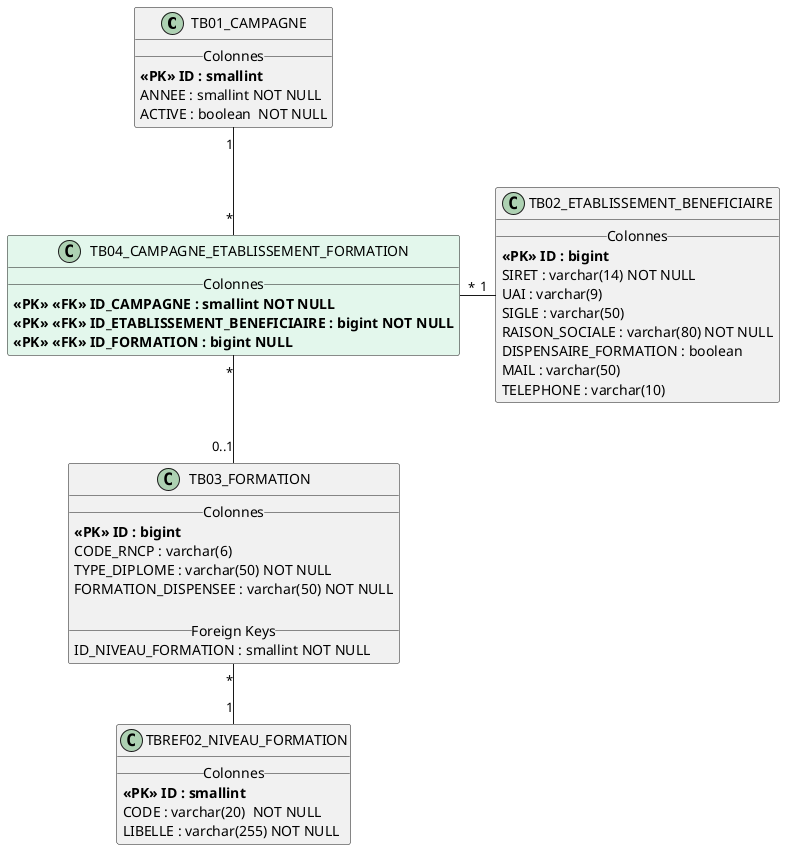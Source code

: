@startuml

class TB01_CAMPAGNE {
    __Colonnes__
    **<<PK>> ID : smallint**
    ANNEE : smallint NOT NULL
    ACTIVE : boolean  NOT NULL
}


class TB02_ETABLISSEMENT_BENEFICIAIRE {
    __Colonnes__
    **<<PK>> ID : bigint**
    SIRET : varchar(14) NOT NULL
    UAI : varchar(9)
    SIGLE : varchar(50)
    RAISON_SOCIALE : varchar(80) NOT NULL
    DISPENSAIRE_FORMATION : boolean
    MAIL : varchar(50)
    TELEPHONE : varchar(10)
}


class TB03_FORMATION {
    __Colonnes__
    **<<PK>> ID : bigint**
    CODE_RNCP : varchar(6)
    TYPE_DIPLOME : varchar(50) NOT NULL
    FORMATION_DISPENSEE : varchar(50) NOT NULL

    __Foreign Keys__
    ID_NIVEAU_FORMATION : smallint NOT NULL
}


class TB04_CAMPAGNE_ETABLISSEMENT_FORMATION #e3f7ec {
    __Colonnes__
    **<<PK>> <<FK>> ID_CAMPAGNE : smallint NOT NULL**
    **<<PK>> <<FK>> ID_ETABLISSEMENT_BENEFICIAIRE : bigint NOT NULL**
    **<<PK>> <<FK>> ID_FORMATION : bigint NULL**
}


class TBREF02_NIVEAU_FORMATION {
    __Colonnes__
    **<<PK>> ID : smallint**
    CODE : varchar(20)  NOT NULL
    LIBELLE : varchar(255) NOT NULL
}


TB01_CAMPAGNE "1" -down- "*" TB04_CAMPAGNE_ETABLISSEMENT_FORMATION
TB02_ETABLISSEMENT_BENEFICIAIRE "1" -left- "*" TB04_CAMPAGNE_ETABLISSEMENT_FORMATION
TB03_FORMATION "0..1" -up- "*" TB04_CAMPAGNE_ETABLISSEMENT_FORMATION

TB03_FORMATION "*" -down- "1" TBREF02_NIVEAU_FORMATION



/'package "Historisation"{

    class TBHISTO01_LISTE_ETABLISSEMENT_BENEFICIAIRE{
        __Colonnes__
        **<<PK>> ID_LISTE_ETABLISSEMENT_BENEFICIAIRE : smallint**,
        NUMERO_SEQUENTIEL : smallint NOT NULL,
        DATE_INGESTION : date NOT NULL,
        NOM_FICHIER : varchar(80) NOT NULL,
        __Foreign Keys__
        ID_TYPE_LISTE : smallint NOT NULL,
        ID_SERVICE_INSTRUCTEUR : smallint NOT NULL,
        ID_ETABLISSEMENT_BENEFICIAIRE : bigint NOT NULL
    }
    TBHISTO01_LISTE_ETABLISSEMENT_BENEFICIAIRE "1" *-l- "1" TBREF02_TYPE_LISTE
    TBHISTO01_LISTE_ETABLISSEMENT_BENEFICIAIRE "1" *-l- "1" TBREF03_SERVICE_INSTRUCTEUR
    TBHISTO01_LISTE_ETABLISSEMENT_BENEFICIAIRE "*" *-l- "1" TB02_ETABLISSEMENT_BENEFICIAIRE :< possède


    class TBREF02_TYPE_LISTE{
        __Colonnes__
        **<<PK>> ID_TYPE_LISTE : smallint**,
        CODE : varchar(20) NOT NULL,
        LIBELLE : varchar(255) NOT NULL
    }

    class TBREF03_SERVICE_INSTRUCTEUR{
        __Colonnes__
        **<<PK>> ID_SERVICE_INSTRUCTEUR : smallint**,
        CODE : varchar(3) NOT NULL,
        LIBELLE : varchar(100) NOT NULL,
    }

    TBHISTO01_LISTE_ETABLISSEMENT_BENEFICIAIRE "1" -l-* "1" TB02_ETABLISSEMENT_BENEFICIAIRE
}
'/

@enduml